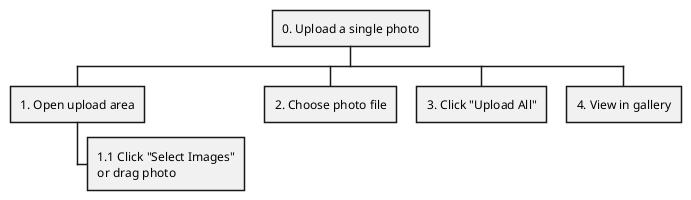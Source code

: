 @startwbs UC001
* 0. Upload a single photo
** 1. Open upload area
*** 1.1 Click "Select Images"\nor drag photo
** 2. Choose photo file
** 3. Click "Upload All"
** 4. View in gallery
@endwbs
